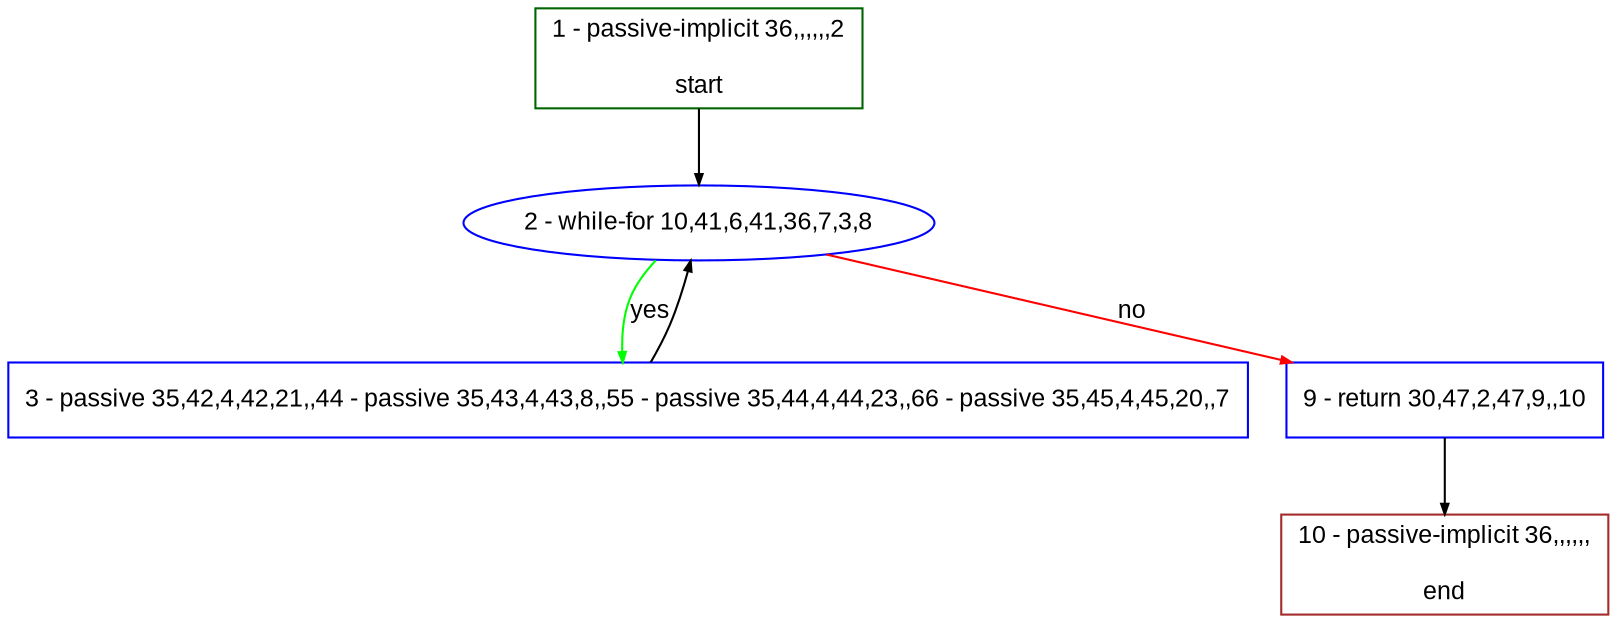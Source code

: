 digraph "" {
  graph [pack="true", label="", fontsize="12", packmode="clust", fontname="Arial", fillcolor="#FFFFCC", bgcolor="white", style="rounded,filled", compound="true"];
  node [node_initialized="no", label="", color="grey", fontsize="12", fillcolor="white", fontname="Arial", style="filled", shape="rectangle", compound="true", fixedsize="false"];
  edge [fontcolor="black", arrowhead="normal", arrowtail="none", arrowsize="0.5", ltail="", label="", color="black", fontsize="12", lhead="", fontname="Arial", dir="forward", compound="true"];
  __N1 [label="2 - while-for 10,41,6,41,36,7,3,8", color="#0000ff", fillcolor="#ffffff", style="filled", shape="oval"];
  __N2 [label="1 - passive-implicit 36,,,,,,2\n\nstart", color="#006400", fillcolor="#ffffff", style="filled", shape="box"];
  __N3 [label="3 - passive 35,42,4,42,21,,44 - passive 35,43,4,43,8,,55 - passive 35,44,4,44,23,,66 - passive 35,45,4,45,20,,7", color="#0000ff", fillcolor="#ffffff", style="filled", shape="box"];
  __N4 [label="9 - return 30,47,2,47,9,,10", color="#0000ff", fillcolor="#ffffff", style="filled", shape="box"];
  __N5 [label="10 - passive-implicit 36,,,,,,\n\nend", color="#a52a2a", fillcolor="#ffffff", style="filled", shape="box"];
  __N2 -> __N1 [arrowhead="normal", arrowtail="none", color="#000000", label="", dir="forward"];
  __N1 -> __N3 [arrowhead="normal", arrowtail="none", color="#00ff00", label="yes", dir="forward"];
  __N3 -> __N1 [arrowhead="normal", arrowtail="none", color="#000000", label="", dir="forward"];
  __N1 -> __N4 [arrowhead="normal", arrowtail="none", color="#ff0000", label="no", dir="forward"];
  __N4 -> __N5 [arrowhead="normal", arrowtail="none", color="#000000", label="", dir="forward"];
}
